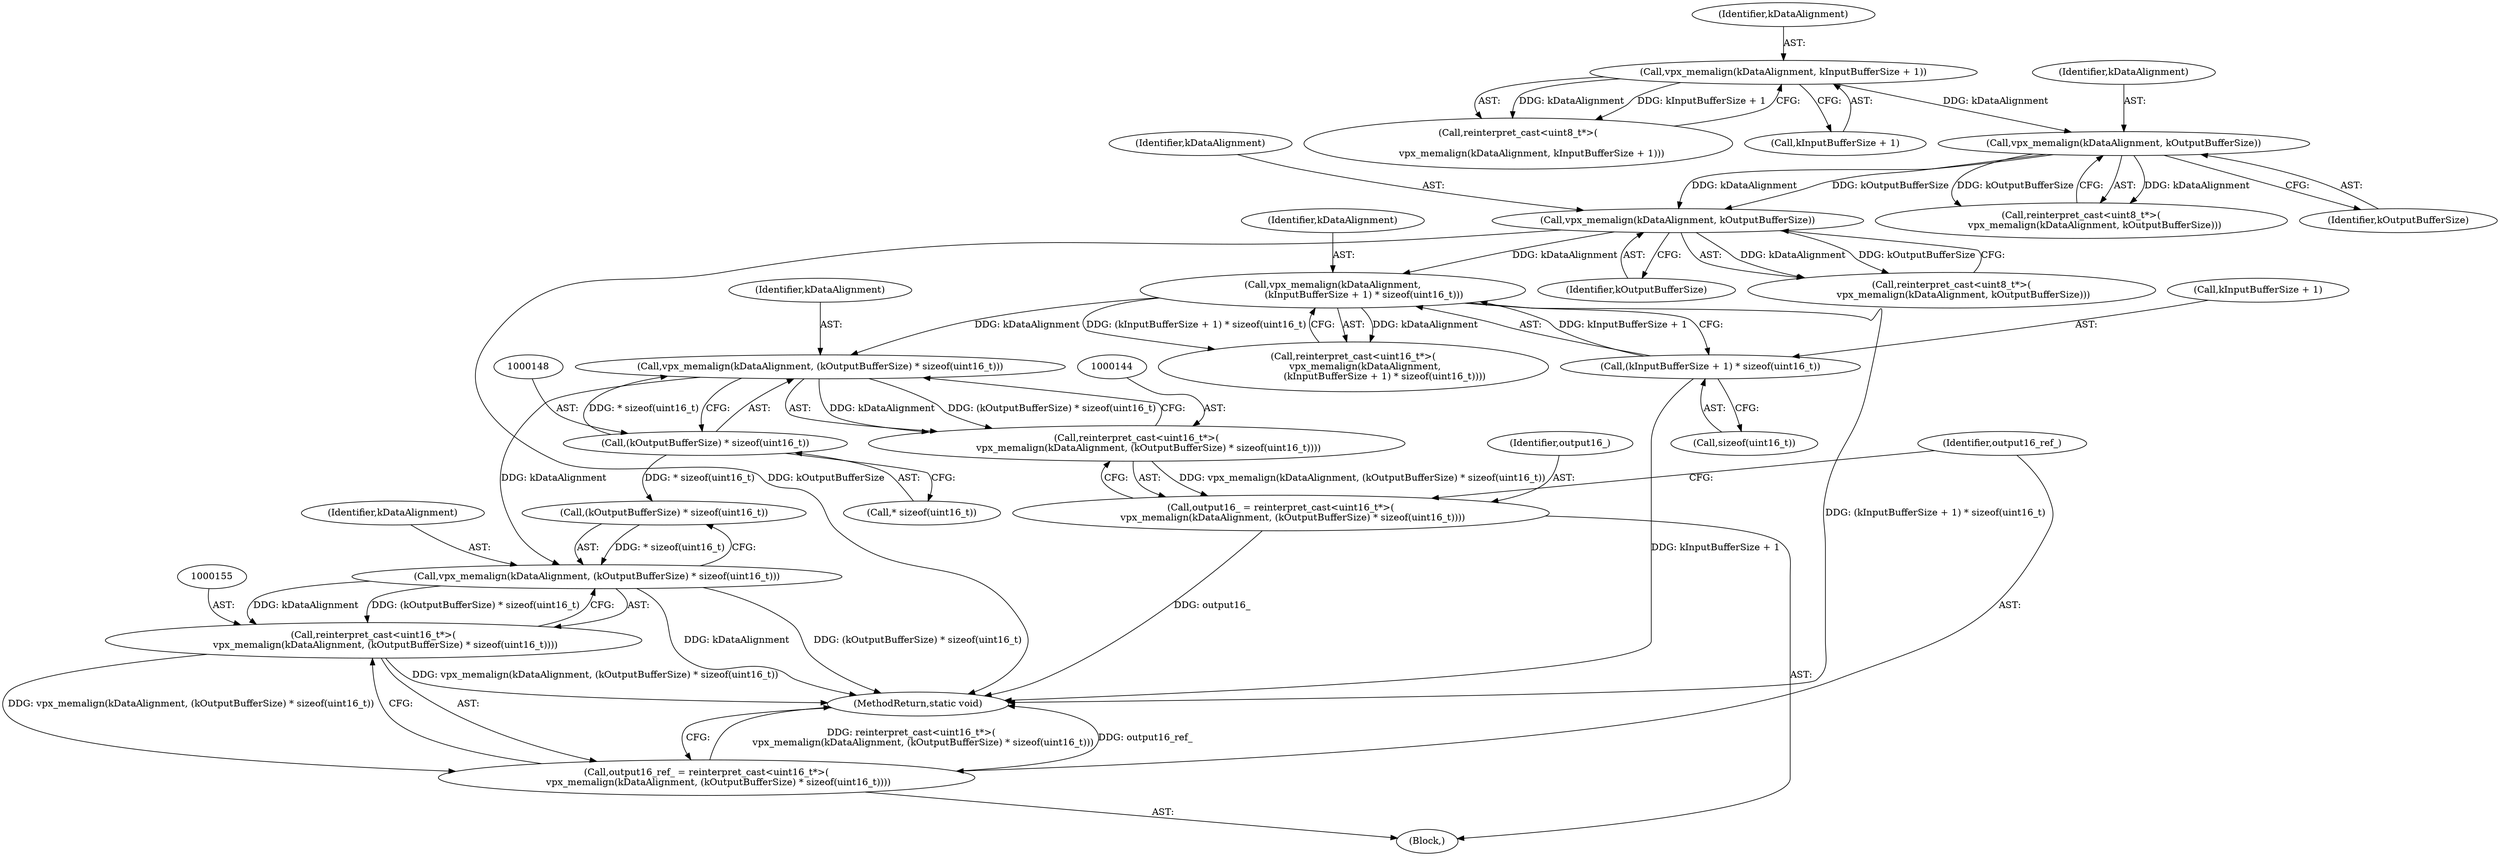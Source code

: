 digraph "0_Android_5a9753fca56f0eeb9f61e342b2fccffc364f9426_31@API" {
"1000145" [label="(Call,vpx_memalign(kDataAlignment, (kOutputBufferSize) * sizeof(uint16_t)))"];
"1000132" [label="(Call,vpx_memalign(kDataAlignment,\n                     (kInputBufferSize + 1) * sizeof(uint16_t)))"];
"1000124" [label="(Call,vpx_memalign(kDataAlignment, kOutputBufferSize))"];
"1000117" [label="(Call,vpx_memalign(kDataAlignment, kOutputBufferSize))"];
"1000107" [label="(Call,vpx_memalign(kDataAlignment, kInputBufferSize + 1))"];
"1000134" [label="(Call,(kInputBufferSize + 1) * sizeof(uint16_t))"];
"1000147" [label="(Call,(kOutputBufferSize) * sizeof(uint16_t))"];
"1000143" [label="(Call,reinterpret_cast<uint16_t*>(\n        vpx_memalign(kDataAlignment, (kOutputBufferSize) * sizeof(uint16_t))))"];
"1000141" [label="(Call,output16_ = reinterpret_cast<uint16_t*>(\n        vpx_memalign(kDataAlignment, (kOutputBufferSize) * sizeof(uint16_t))))"];
"1000156" [label="(Call,vpx_memalign(kDataAlignment, (kOutputBufferSize) * sizeof(uint16_t)))"];
"1000154" [label="(Call,reinterpret_cast<uint16_t*>(\n        vpx_memalign(kDataAlignment, (kOutputBufferSize) * sizeof(uint16_t))))"];
"1000152" [label="(Call,output16_ref_ = reinterpret_cast<uint16_t*>(\n        vpx_memalign(kDataAlignment, (kOutputBufferSize) * sizeof(uint16_t))))"];
"1000138" [label="(Call,sizeof(uint16_t))"];
"1000153" [label="(Identifier,output16_ref_)"];
"1000126" [label="(Identifier,kOutputBufferSize)"];
"1000157" [label="(Identifier,kDataAlignment)"];
"1000124" [label="(Call,vpx_memalign(kDataAlignment, kOutputBufferSize))"];
"1000147" [label="(Call,(kOutputBufferSize) * sizeof(uint16_t))"];
"1000107" [label="(Call,vpx_memalign(kDataAlignment, kInputBufferSize + 1))"];
"1000158" [label="(Call,(kOutputBufferSize) * sizeof(uint16_t))"];
"1000145" [label="(Call,vpx_memalign(kDataAlignment, (kOutputBufferSize) * sizeof(uint16_t)))"];
"1000132" [label="(Call,vpx_memalign(kDataAlignment,\n                     (kInputBufferSize + 1) * sizeof(uint16_t)))"];
"1000130" [label="(Call,reinterpret_cast<uint16_t*>(\n        vpx_memalign(kDataAlignment,\n                     (kInputBufferSize + 1) * sizeof(uint16_t))))"];
"1000146" [label="(Identifier,kDataAlignment)"];
"1000115" [label="(Call,reinterpret_cast<uint8_t*>(\n         vpx_memalign(kDataAlignment, kOutputBufferSize)))"];
"1000105" [label="(Call,reinterpret_cast<uint8_t*>(\n\n         vpx_memalign(kDataAlignment, kInputBufferSize + 1)))"];
"1000122" [label="(Call,reinterpret_cast<uint8_t*>(\n        vpx_memalign(kDataAlignment, kOutputBufferSize)))"];
"1000101" [label="(Block,)"];
"1000118" [label="(Identifier,kDataAlignment)"];
"1000135" [label="(Call,kInputBufferSize + 1)"];
"1000156" [label="(Call,vpx_memalign(kDataAlignment, (kOutputBufferSize) * sizeof(uint16_t)))"];
"1000133" [label="(Identifier,kDataAlignment)"];
"1000119" [label="(Identifier,kOutputBufferSize)"];
"1000149" [label="(Call,* sizeof(uint16_t))"];
"1000142" [label="(Identifier,output16_)"];
"1000117" [label="(Call,vpx_memalign(kDataAlignment, kOutputBufferSize))"];
"1000163" [label="(MethodReturn,static void)"];
"1000109" [label="(Call,kInputBufferSize + 1)"];
"1000154" [label="(Call,reinterpret_cast<uint16_t*>(\n        vpx_memalign(kDataAlignment, (kOutputBufferSize) * sizeof(uint16_t))))"];
"1000108" [label="(Identifier,kDataAlignment)"];
"1000141" [label="(Call,output16_ = reinterpret_cast<uint16_t*>(\n        vpx_memalign(kDataAlignment, (kOutputBufferSize) * sizeof(uint16_t))))"];
"1000152" [label="(Call,output16_ref_ = reinterpret_cast<uint16_t*>(\n        vpx_memalign(kDataAlignment, (kOutputBufferSize) * sizeof(uint16_t))))"];
"1000143" [label="(Call,reinterpret_cast<uint16_t*>(\n        vpx_memalign(kDataAlignment, (kOutputBufferSize) * sizeof(uint16_t))))"];
"1000125" [label="(Identifier,kDataAlignment)"];
"1000134" [label="(Call,(kInputBufferSize + 1) * sizeof(uint16_t))"];
"1000145" -> "1000143"  [label="AST: "];
"1000145" -> "1000147"  [label="CFG: "];
"1000146" -> "1000145"  [label="AST: "];
"1000147" -> "1000145"  [label="AST: "];
"1000143" -> "1000145"  [label="CFG: "];
"1000145" -> "1000143"  [label="DDG: kDataAlignment"];
"1000145" -> "1000143"  [label="DDG: (kOutputBufferSize) * sizeof(uint16_t)"];
"1000132" -> "1000145"  [label="DDG: kDataAlignment"];
"1000147" -> "1000145"  [label="DDG: * sizeof(uint16_t)"];
"1000145" -> "1000156"  [label="DDG: kDataAlignment"];
"1000132" -> "1000130"  [label="AST: "];
"1000132" -> "1000134"  [label="CFG: "];
"1000133" -> "1000132"  [label="AST: "];
"1000134" -> "1000132"  [label="AST: "];
"1000130" -> "1000132"  [label="CFG: "];
"1000132" -> "1000163"  [label="DDG: (kInputBufferSize + 1) * sizeof(uint16_t)"];
"1000132" -> "1000130"  [label="DDG: kDataAlignment"];
"1000132" -> "1000130"  [label="DDG: (kInputBufferSize + 1) * sizeof(uint16_t)"];
"1000124" -> "1000132"  [label="DDG: kDataAlignment"];
"1000134" -> "1000132"  [label="DDG: kInputBufferSize + 1"];
"1000124" -> "1000122"  [label="AST: "];
"1000124" -> "1000126"  [label="CFG: "];
"1000125" -> "1000124"  [label="AST: "];
"1000126" -> "1000124"  [label="AST: "];
"1000122" -> "1000124"  [label="CFG: "];
"1000124" -> "1000163"  [label="DDG: kOutputBufferSize"];
"1000124" -> "1000122"  [label="DDG: kDataAlignment"];
"1000124" -> "1000122"  [label="DDG: kOutputBufferSize"];
"1000117" -> "1000124"  [label="DDG: kDataAlignment"];
"1000117" -> "1000124"  [label="DDG: kOutputBufferSize"];
"1000117" -> "1000115"  [label="AST: "];
"1000117" -> "1000119"  [label="CFG: "];
"1000118" -> "1000117"  [label="AST: "];
"1000119" -> "1000117"  [label="AST: "];
"1000115" -> "1000117"  [label="CFG: "];
"1000117" -> "1000115"  [label="DDG: kDataAlignment"];
"1000117" -> "1000115"  [label="DDG: kOutputBufferSize"];
"1000107" -> "1000117"  [label="DDG: kDataAlignment"];
"1000107" -> "1000105"  [label="AST: "];
"1000107" -> "1000109"  [label="CFG: "];
"1000108" -> "1000107"  [label="AST: "];
"1000109" -> "1000107"  [label="AST: "];
"1000105" -> "1000107"  [label="CFG: "];
"1000107" -> "1000105"  [label="DDG: kDataAlignment"];
"1000107" -> "1000105"  [label="DDG: kInputBufferSize + 1"];
"1000134" -> "1000138"  [label="CFG: "];
"1000135" -> "1000134"  [label="AST: "];
"1000138" -> "1000134"  [label="AST: "];
"1000134" -> "1000163"  [label="DDG: kInputBufferSize + 1"];
"1000147" -> "1000149"  [label="CFG: "];
"1000148" -> "1000147"  [label="AST: "];
"1000149" -> "1000147"  [label="AST: "];
"1000147" -> "1000158"  [label="DDG: * sizeof(uint16_t)"];
"1000143" -> "1000141"  [label="AST: "];
"1000144" -> "1000143"  [label="AST: "];
"1000141" -> "1000143"  [label="CFG: "];
"1000143" -> "1000141"  [label="DDG: vpx_memalign(kDataAlignment, (kOutputBufferSize) * sizeof(uint16_t))"];
"1000141" -> "1000101"  [label="AST: "];
"1000142" -> "1000141"  [label="AST: "];
"1000153" -> "1000141"  [label="CFG: "];
"1000141" -> "1000163"  [label="DDG: output16_"];
"1000156" -> "1000154"  [label="AST: "];
"1000156" -> "1000158"  [label="CFG: "];
"1000157" -> "1000156"  [label="AST: "];
"1000158" -> "1000156"  [label="AST: "];
"1000154" -> "1000156"  [label="CFG: "];
"1000156" -> "1000163"  [label="DDG: kDataAlignment"];
"1000156" -> "1000163"  [label="DDG: (kOutputBufferSize) * sizeof(uint16_t)"];
"1000156" -> "1000154"  [label="DDG: kDataAlignment"];
"1000156" -> "1000154"  [label="DDG: (kOutputBufferSize) * sizeof(uint16_t)"];
"1000158" -> "1000156"  [label="DDG: * sizeof(uint16_t)"];
"1000154" -> "1000152"  [label="AST: "];
"1000155" -> "1000154"  [label="AST: "];
"1000152" -> "1000154"  [label="CFG: "];
"1000154" -> "1000163"  [label="DDG: vpx_memalign(kDataAlignment, (kOutputBufferSize) * sizeof(uint16_t))"];
"1000154" -> "1000152"  [label="DDG: vpx_memalign(kDataAlignment, (kOutputBufferSize) * sizeof(uint16_t))"];
"1000152" -> "1000101"  [label="AST: "];
"1000153" -> "1000152"  [label="AST: "];
"1000163" -> "1000152"  [label="CFG: "];
"1000152" -> "1000163"  [label="DDG: reinterpret_cast<uint16_t*>(\n        vpx_memalign(kDataAlignment, (kOutputBufferSize) * sizeof(uint16_t)))"];
"1000152" -> "1000163"  [label="DDG: output16_ref_"];
}
